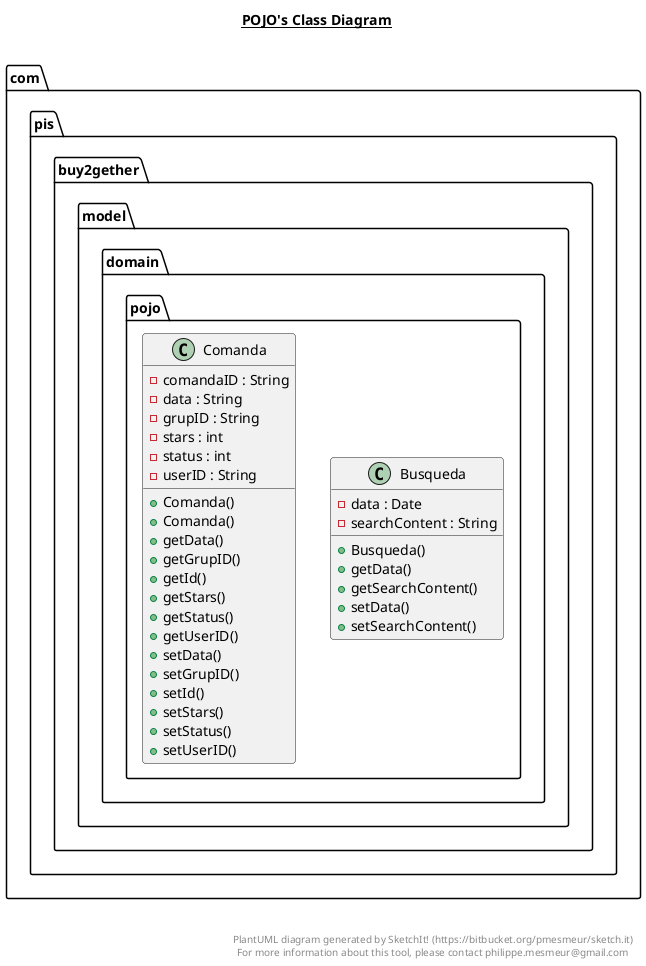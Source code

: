 @startuml

title __POJO's Class Diagram__\n

  namespace com.pis.buy2gether {
    namespace model.domain.pojo {
      class com.pis.buy2gether.model.domain.pojo.Busqueda {
          - data : Date
          - searchContent : String
          + Busqueda()
          + getData()
          + getSearchContent()
          + setData()
          + setSearchContent()
      }
    }
  }
  

  namespace com.pis.buy2gether {
    namespace model.domain.pojo {
      class com.pis.buy2gether.model.domain.pojo.Comanda {
          - comandaID : String
          - data : String
          - grupID : String
          - stars : int
          - status : int
          - userID : String
          + Comanda()
          + Comanda()
          + getData()
          + getGrupID()
          + getId()
          + getStars()
          + getStatus()
          + getUserID()
          + setData()
          + setGrupID()
          + setId()
          + setStars()
          + setStatus()
          + setUserID()
      }
    }
  }
  



right footer


PlantUML diagram generated by SketchIt! (https://bitbucket.org/pmesmeur/sketch.it)
For more information about this tool, please contact philippe.mesmeur@gmail.com
endfooter

@enduml
